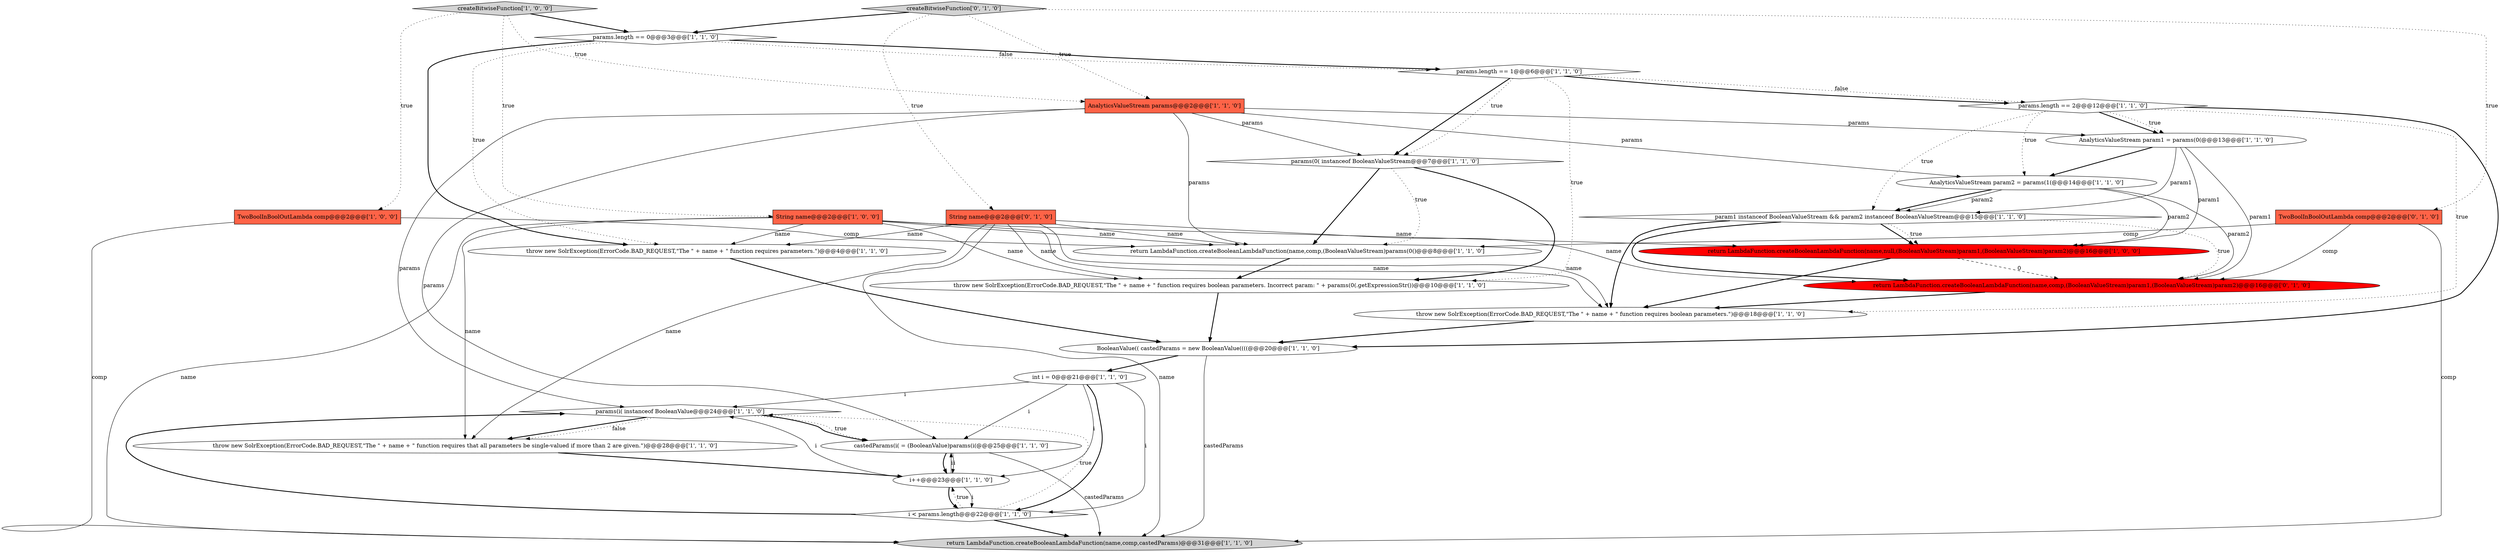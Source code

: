 digraph {
14 [style = filled, label = "String name@@@2@@@['1', '0', '0']", fillcolor = tomato, shape = box image = "AAA0AAABBB1BBB"];
17 [style = filled, label = "TwoBoolInBoolOutLambda comp@@@2@@@['1', '0', '0']", fillcolor = tomato, shape = box image = "AAA0AAABBB1BBB"];
4 [style = filled, label = "params(i( instanceof BooleanValue@@@24@@@['1', '1', '0']", fillcolor = white, shape = diamond image = "AAA0AAABBB1BBB"];
5 [style = filled, label = "params(0( instanceof BooleanValueStream@@@7@@@['1', '1', '0']", fillcolor = white, shape = diamond image = "AAA0AAABBB1BBB"];
7 [style = filled, label = "params.length == 2@@@12@@@['1', '1', '0']", fillcolor = white, shape = diamond image = "AAA0AAABBB1BBB"];
16 [style = filled, label = "int i = 0@@@21@@@['1', '1', '0']", fillcolor = white, shape = ellipse image = "AAA0AAABBB1BBB"];
6 [style = filled, label = "params.length == 1@@@6@@@['1', '1', '0']", fillcolor = white, shape = diamond image = "AAA0AAABBB1BBB"];
15 [style = filled, label = "return LambdaFunction.createBooleanLambdaFunction(name,comp,(BooleanValueStream)params(0()@@@8@@@['1', '1', '0']", fillcolor = white, shape = ellipse image = "AAA0AAABBB1BBB"];
18 [style = filled, label = "AnalyticsValueStream params@@@2@@@['1', '1', '0']", fillcolor = tomato, shape = box image = "AAA0AAABBB1BBB"];
9 [style = filled, label = "i++@@@23@@@['1', '1', '0']", fillcolor = white, shape = ellipse image = "AAA0AAABBB1BBB"];
13 [style = filled, label = "castedParams(i( = (BooleanValue)params(i(@@@25@@@['1', '1', '0']", fillcolor = white, shape = ellipse image = "AAA0AAABBB1BBB"];
3 [style = filled, label = "AnalyticsValueStream param1 = params(0(@@@13@@@['1', '1', '0']", fillcolor = white, shape = ellipse image = "AAA0AAABBB1BBB"];
25 [style = filled, label = "return LambdaFunction.createBooleanLambdaFunction(name,comp,(BooleanValueStream)param1,(BooleanValueStream)param2)@@@16@@@['0', '1', '0']", fillcolor = red, shape = ellipse image = "AAA1AAABBB2BBB"];
22 [style = filled, label = "createBitwiseFunction['1', '0', '0']", fillcolor = lightgray, shape = diamond image = "AAA0AAABBB1BBB"];
0 [style = filled, label = "throw new SolrException(ErrorCode.BAD_REQUEST,\"The \" + name + \" function requires boolean parameters.\")@@@18@@@['1', '1', '0']", fillcolor = white, shape = ellipse image = "AAA0AAABBB1BBB"];
8 [style = filled, label = "i < params.length@@@22@@@['1', '1', '0']", fillcolor = white, shape = diamond image = "AAA0AAABBB1BBB"];
23 [style = filled, label = "return LambdaFunction.createBooleanLambdaFunction(name,comp,castedParams)@@@31@@@['1', '1', '0']", fillcolor = lightgray, shape = ellipse image = "AAA0AAABBB1BBB"];
1 [style = filled, label = "params.length == 0@@@3@@@['1', '1', '0']", fillcolor = white, shape = diamond image = "AAA0AAABBB1BBB"];
21 [style = filled, label = "throw new SolrException(ErrorCode.BAD_REQUEST,\"The \" + name + \" function requires boolean parameters. Incorrect param: \" + params(0(.getExpressionStr())@@@10@@@['1', '1', '0']", fillcolor = white, shape = ellipse image = "AAA0AAABBB1BBB"];
27 [style = filled, label = "String name@@@2@@@['0', '1', '0']", fillcolor = tomato, shape = box image = "AAA0AAABBB2BBB"];
12 [style = filled, label = "throw new SolrException(ErrorCode.BAD_REQUEST,\"The \" + name + \" function requires parameters.\")@@@4@@@['1', '1', '0']", fillcolor = white, shape = ellipse image = "AAA0AAABBB1BBB"];
24 [style = filled, label = "createBitwiseFunction['0', '1', '0']", fillcolor = lightgray, shape = diamond image = "AAA0AAABBB2BBB"];
26 [style = filled, label = "TwoBoolInBoolOutLambda comp@@@2@@@['0', '1', '0']", fillcolor = tomato, shape = box image = "AAA0AAABBB2BBB"];
20 [style = filled, label = "throw new SolrException(ErrorCode.BAD_REQUEST,\"The \" + name + \" function requires that all parameters be single-valued if more than 2 are given.\")@@@28@@@['1', '1', '0']", fillcolor = white, shape = ellipse image = "AAA0AAABBB1BBB"];
2 [style = filled, label = "BooleanValue(( castedParams = new BooleanValue((((@@@20@@@['1', '1', '0']", fillcolor = white, shape = ellipse image = "AAA0AAABBB1BBB"];
11 [style = filled, label = "return LambdaFunction.createBooleanLambdaFunction(name,null,(BooleanValueStream)param1,(BooleanValueStream)param2)@@@16@@@['1', '0', '0']", fillcolor = red, shape = ellipse image = "AAA1AAABBB1BBB"];
19 [style = filled, label = "param1 instanceof BooleanValueStream && param2 instanceof BooleanValueStream@@@15@@@['1', '1', '0']", fillcolor = white, shape = diamond image = "AAA0AAABBB1BBB"];
10 [style = filled, label = "AnalyticsValueStream param2 = params(1(@@@14@@@['1', '1', '0']", fillcolor = white, shape = ellipse image = "AAA0AAABBB1BBB"];
10->11 [style = solid, label="param2"];
18->3 [style = solid, label="params"];
20->9 [style = bold, label=""];
15->21 [style = bold, label=""];
10->19 [style = bold, label=""];
5->15 [style = bold, label=""];
16->9 [style = solid, label="i"];
19->11 [style = bold, label=""];
1->6 [style = dotted, label="false"];
24->27 [style = dotted, label="true"];
8->4 [style = dotted, label="true"];
22->14 [style = dotted, label="true"];
21->2 [style = bold, label=""];
3->19 [style = solid, label="param1"];
12->2 [style = bold, label=""];
19->11 [style = dotted, label="true"];
1->12 [style = dotted, label="true"];
1->12 [style = bold, label=""];
27->23 [style = solid, label="name"];
9->8 [style = solid, label="i"];
27->25 [style = solid, label="name"];
16->4 [style = solid, label="i"];
8->4 [style = bold, label=""];
9->4 [style = solid, label="i"];
27->21 [style = solid, label="name"];
2->16 [style = bold, label=""];
10->25 [style = solid, label="param2"];
26->23 [style = solid, label="comp"];
7->10 [style = dotted, label="true"];
14->23 [style = solid, label="name"];
8->23 [style = bold, label=""];
27->0 [style = solid, label="name"];
18->13 [style = solid, label="params"];
26->25 [style = solid, label="comp"];
6->7 [style = dotted, label="false"];
9->8 [style = bold, label=""];
18->15 [style = solid, label="params"];
19->25 [style = bold, label=""];
4->13 [style = dotted, label="true"];
5->21 [style = bold, label=""];
3->10 [style = bold, label=""];
24->26 [style = dotted, label="true"];
7->2 [style = bold, label=""];
3->25 [style = solid, label="param1"];
18->4 [style = solid, label="params"];
14->11 [style = solid, label="name"];
6->7 [style = bold, label=""];
16->8 [style = solid, label="i"];
24->18 [style = dotted, label="true"];
25->0 [style = bold, label=""];
22->18 [style = dotted, label="true"];
2->23 [style = solid, label="castedParams"];
16->8 [style = bold, label=""];
3->11 [style = solid, label="param1"];
18->5 [style = solid, label="params"];
4->13 [style = bold, label=""];
14->21 [style = solid, label="name"];
13->23 [style = solid, label="castedParams"];
14->0 [style = solid, label="name"];
7->0 [style = dotted, label="true"];
5->15 [style = dotted, label="true"];
19->0 [style = bold, label=""];
6->5 [style = bold, label=""];
1->6 [style = bold, label=""];
18->10 [style = solid, label="params"];
4->20 [style = bold, label=""];
11->25 [style = dashed, label="0"];
17->23 [style = solid, label="comp"];
27->15 [style = solid, label="name"];
8->9 [style = dotted, label="true"];
13->9 [style = bold, label=""];
6->21 [style = dotted, label="true"];
22->1 [style = bold, label=""];
24->1 [style = bold, label=""];
27->12 [style = solid, label="name"];
14->15 [style = solid, label="name"];
14->12 [style = solid, label="name"];
13->9 [style = solid, label="i"];
17->15 [style = solid, label="comp"];
19->25 [style = dotted, label="true"];
7->19 [style = dotted, label="true"];
27->20 [style = solid, label="name"];
0->2 [style = bold, label=""];
10->19 [style = solid, label="param2"];
7->3 [style = bold, label=""];
14->20 [style = solid, label="name"];
26->15 [style = solid, label="comp"];
9->13 [style = solid, label="i"];
11->0 [style = bold, label=""];
7->3 [style = dotted, label="true"];
4->20 [style = dotted, label="false"];
22->17 [style = dotted, label="true"];
16->13 [style = solid, label="i"];
6->5 [style = dotted, label="true"];
}
